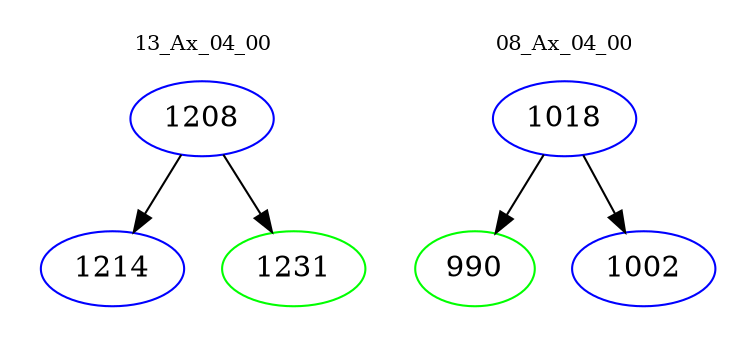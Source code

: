 digraph{
subgraph cluster_0 {
color = white
label = "13_Ax_04_00";
fontsize=10;
T0_1208 [label="1208", color="blue"]
T0_1208 -> T0_1214 [color="black"]
T0_1214 [label="1214", color="blue"]
T0_1208 -> T0_1231 [color="black"]
T0_1231 [label="1231", color="green"]
}
subgraph cluster_1 {
color = white
label = "08_Ax_04_00";
fontsize=10;
T1_1018 [label="1018", color="blue"]
T1_1018 -> T1_990 [color="black"]
T1_990 [label="990", color="green"]
T1_1018 -> T1_1002 [color="black"]
T1_1002 [label="1002", color="blue"]
}
}
